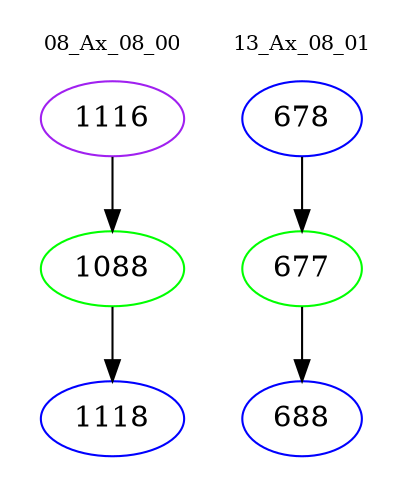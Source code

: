 digraph{
subgraph cluster_0 {
color = white
label = "08_Ax_08_00";
fontsize=10;
T0_1116 [label="1116", color="purple"]
T0_1116 -> T0_1088 [color="black"]
T0_1088 [label="1088", color="green"]
T0_1088 -> T0_1118 [color="black"]
T0_1118 [label="1118", color="blue"]
}
subgraph cluster_1 {
color = white
label = "13_Ax_08_01";
fontsize=10;
T1_678 [label="678", color="blue"]
T1_678 -> T1_677 [color="black"]
T1_677 [label="677", color="green"]
T1_677 -> T1_688 [color="black"]
T1_688 [label="688", color="blue"]
}
}
